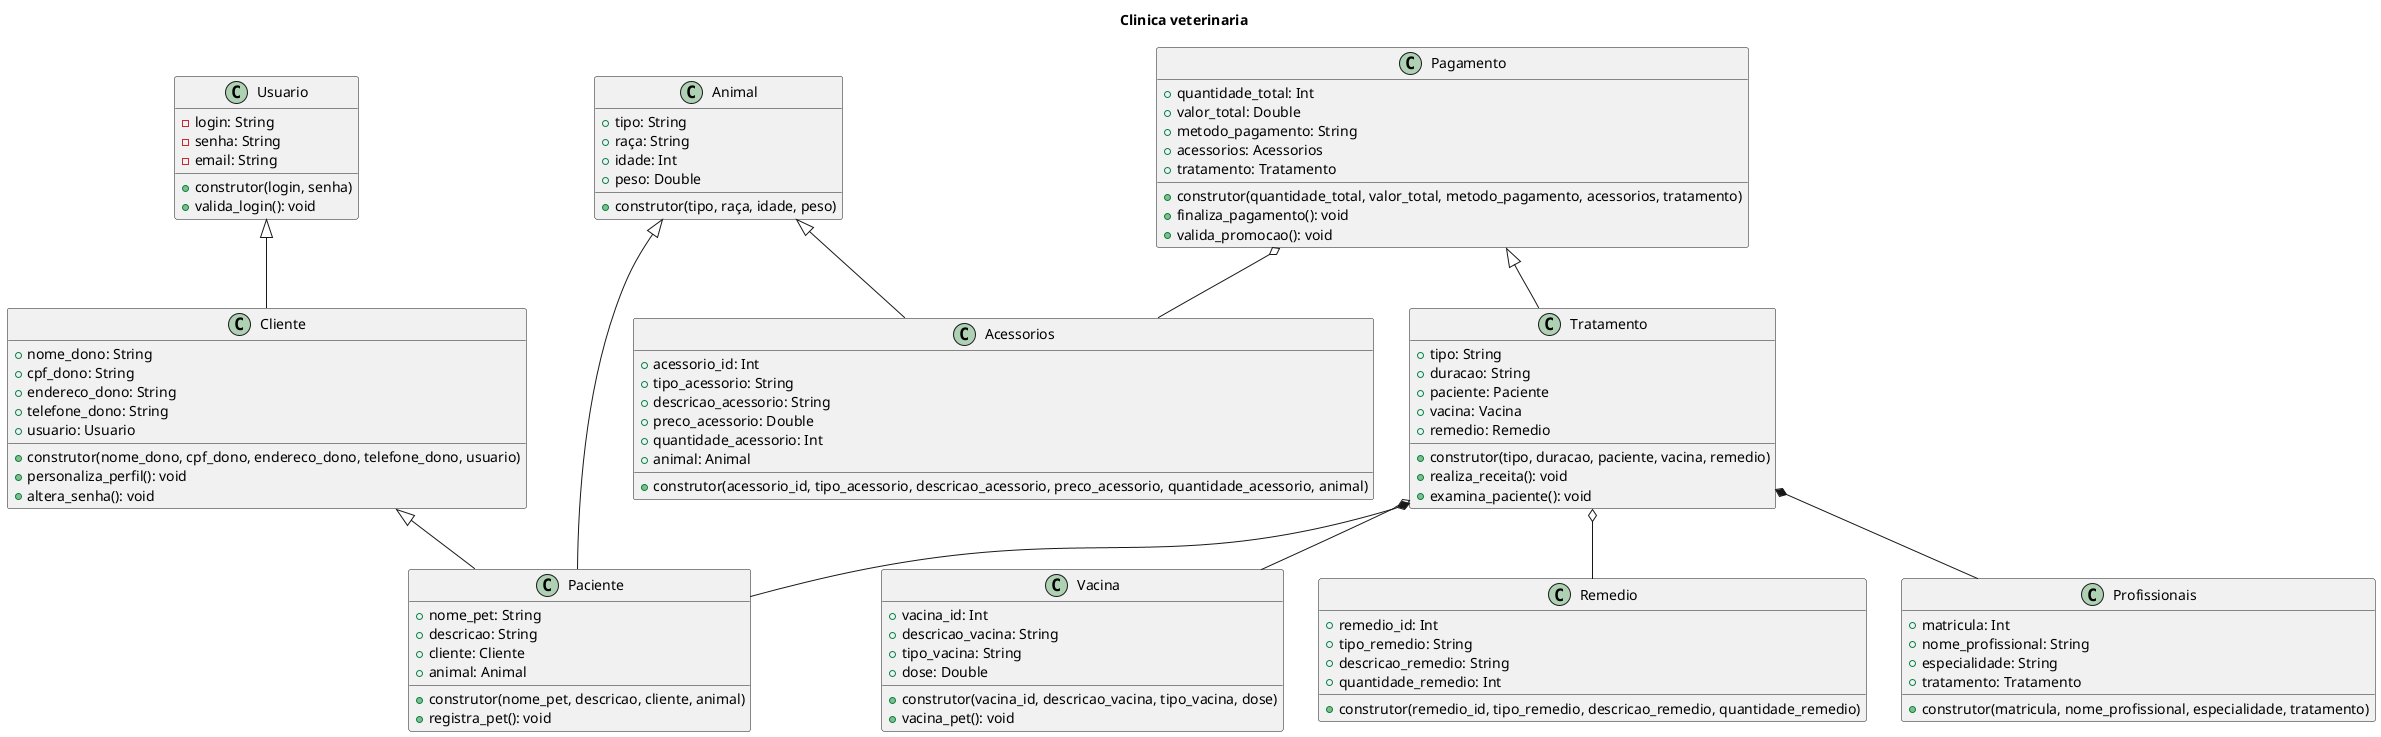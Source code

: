 @startuml Diagrama de classes uml

title Clinica veterinaria

class Usuario {
    - login: String
    - senha: String
    - email: String
    + construtor(login, senha)
    + valida_login(): void
}

class Cliente {
    + nome_dono: String
    + cpf_dono: String
    + endereco_dono: String
    + telefone_dono: String
    + usuario: Usuario
    + construtor(nome_dono, cpf_dono, endereco_dono, telefone_dono, usuario)
    + personaliza_perfil(): void
    + altera_senha(): void
}

class Animal {
    + tipo: String
    + raça: String
    + idade: Int
    + peso: Double
    + construtor(tipo, raça, idade, peso)
}

class Paciente {
    + nome_pet: String
    + descricao: String
    + cliente: Cliente
    + animal: Animal
    + construtor(nome_pet, descricao, cliente, animal)
    + registra_pet(): void
}

class Vacina {
    + vacina_id: Int
    + descricao_vacina: String
    + tipo_vacina: String
    + dose: Double
    + construtor(vacina_id, descricao_vacina, tipo_vacina, dose)
    + vacina_pet(): void
}

class Remedio {
    + remedio_id: Int
    + tipo_remedio: String
    + descricao_remedio: String
    + quantidade_remedio: Int
    + construtor(remedio_id, tipo_remedio, descricao_remedio, quantidade_remedio)
}

class Acessorios {
    + acessorio_id: Int
    + tipo_acessorio: String
    + descricao_acessorio: String
    + preco_acessorio: Double
    + quantidade_acessorio: Int
    + animal: Animal
    + construtor(acessorio_id, tipo_acessorio, descricao_acessorio, preco_acessorio, quantidade_acessorio, animal)
}

class Tratamento {
    + tipo: String
    + duracao: String
    + paciente: Paciente
    + vacina: Vacina
    + remedio: Remedio
    + construtor(tipo, duracao, paciente, vacina, remedio)
    + realiza_receita(): void
    + examina_paciente(): void
}

class Profissionais {
    + matricula: Int
    + nome_profissional: String
    + especialidade: String
    + tratamento: Tratamento
    + construtor(matricula, nome_profissional, especialidade, tratamento)
}

class Pagamento {
    + quantidade_total: Int
    + valor_total: Double
    + metodo_pagamento: String
    + acessorios: Acessorios
    + tratamento: Tratamento
    + construtor(quantidade_total, valor_total, metodo_pagamento, acessorios, tratamento)
    + finaliza_pagamento(): void
    + valida_promocao(): void
}

Usuario <|-- Cliente
Cliente <|-- Paciente
Animal <|-- Paciente
Animal <|-- Acessorios
Tratamento *-- Paciente
Tratamento *-- Profissionais
Tratamento o-- Vacina
Tratamento o-- Remedio
Pagamento o-- Acessorios
Pagamento <|-- Tratamento



@enduml